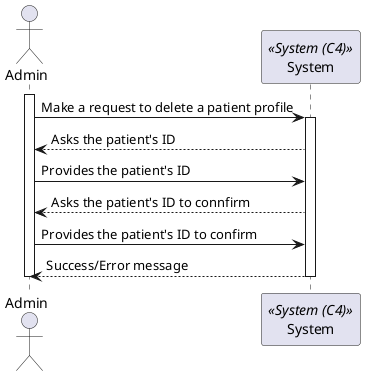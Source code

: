 ```plantuml
@startuml Process_View
actor Admin 
participant System <<System (C4)>>

activate Admin

Admin -> System: Make a request to delete a patient profile
activate System
System --> Admin : Asks the patient's ID
Admin -> System: Provides the patient's ID
System --> Admin : Asks the patient's ID to connfirm
Admin -> System: Provides the patient's ID to confirm
System --> Admin : Success/Error message
deactivate System
deactivate Admin

@enduml
```